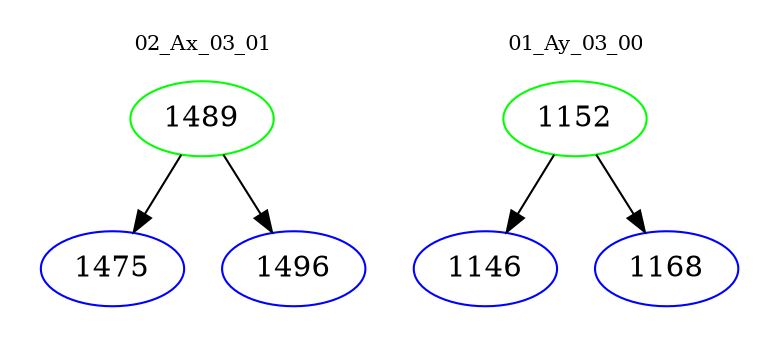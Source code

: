 digraph{
subgraph cluster_0 {
color = white
label = "02_Ax_03_01";
fontsize=10;
T0_1489 [label="1489", color="green"]
T0_1489 -> T0_1475 [color="black"]
T0_1475 [label="1475", color="blue"]
T0_1489 -> T0_1496 [color="black"]
T0_1496 [label="1496", color="blue"]
}
subgraph cluster_1 {
color = white
label = "01_Ay_03_00";
fontsize=10;
T1_1152 [label="1152", color="green"]
T1_1152 -> T1_1146 [color="black"]
T1_1146 [label="1146", color="blue"]
T1_1152 -> T1_1168 [color="black"]
T1_1168 [label="1168", color="blue"]
}
}
